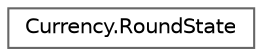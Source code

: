 digraph "Graphical Class Hierarchy"
{
 // LATEX_PDF_SIZE
  bgcolor="transparent";
  edge [fontname=Helvetica,fontsize=10,labelfontname=Helvetica,labelfontsize=10];
  node [fontname=Helvetica,fontsize=10,shape=box,height=0.2,width=0.4];
  rankdir="LR";
  Node0 [id="Node000000",label="Currency.RoundState",height=0.2,width=0.4,color="grey40", fillcolor="white", style="filled",URL="$class_currency_1_1_round_state.html",tooltip=" "];
}
